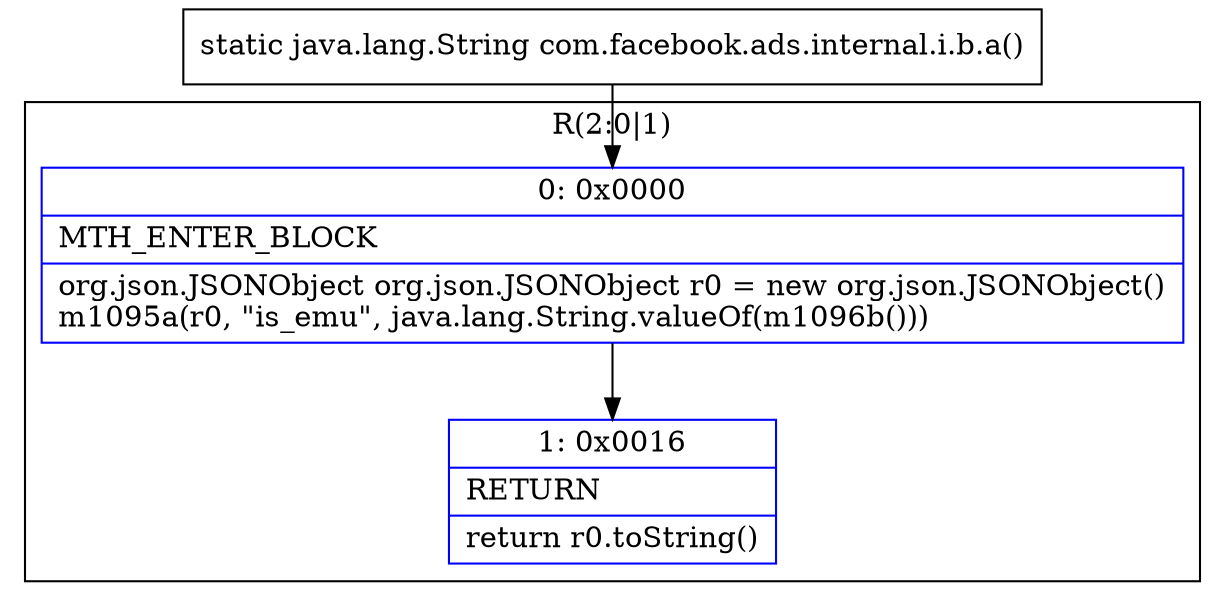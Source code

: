 digraph "CFG forcom.facebook.ads.internal.i.b.a()Ljava\/lang\/String;" {
subgraph cluster_Region_2095972203 {
label = "R(2:0|1)";
node [shape=record,color=blue];
Node_0 [shape=record,label="{0\:\ 0x0000|MTH_ENTER_BLOCK\l|org.json.JSONObject org.json.JSONObject r0 = new org.json.JSONObject()\lm1095a(r0, \"is_emu\", java.lang.String.valueOf(m1096b()))\l}"];
Node_1 [shape=record,label="{1\:\ 0x0016|RETURN\l|return r0.toString()\l}"];
}
MethodNode[shape=record,label="{static java.lang.String com.facebook.ads.internal.i.b.a() }"];
MethodNode -> Node_0;
Node_0 -> Node_1;
}

